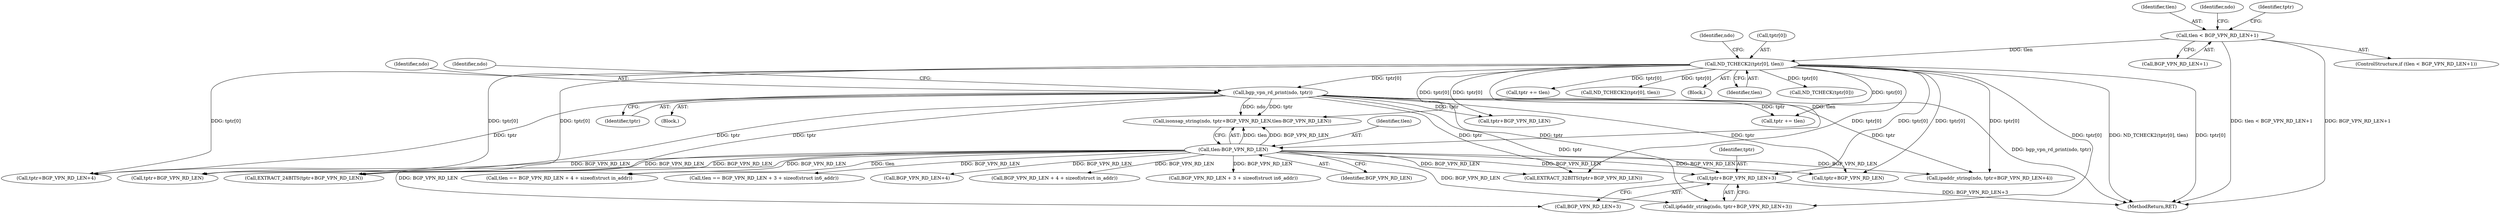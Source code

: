 digraph "0_tcpdump_13d52e9c0e7caf7e6325b0051bc90a49968be67f@pointer" {
"1001078" [label="(Call,tptr+BGP_VPN_RD_LEN+3)"];
"1001004" [label="(Call,ND_TCHECK2(tptr[0], tlen))"];
"1000989" [label="(Call,tlen < BGP_VPN_RD_LEN+1)"];
"1001015" [label="(Call,bgp_vpn_rd_print(ndo, tptr))"];
"1001023" [label="(Call,tlen-BGP_VPN_RD_LEN)"];
"1001028" [label="(Call,tlen == BGP_VPN_RD_LEN + 4 + sizeof(struct in_addr))"];
"1001011" [label="(Identifier,ndo)"];
"1001129" [label="(Call,tptr += tlen)"];
"1001047" [label="(Call,ipaddr_string(ndo, tptr+BGP_VPN_RD_LEN+4))"];
"1001049" [label="(Call,tptr+BGP_VPN_RD_LEN+4)"];
"1001091" [label="(Call,ND_TCHECK2(tptr[0], tlen))"];
"1001023" [label="(Call,tlen-BGP_VPN_RD_LEN)"];
"1001038" [label="(Call,tptr+BGP_VPN_RD_LEN)"];
"1000990" [label="(Identifier,tlen)"];
"1000989" [label="(Call,tlen < BGP_VPN_RD_LEN+1)"];
"1001017" [label="(Identifier,tptr)"];
"1001004" [label="(Call,ND_TCHECK2(tptr[0], tlen))"];
"1001015" [label="(Call,bgp_vpn_rd_print(ndo, tptr))"];
"1001005" [label="(Call,tptr[0])"];
"1001057" [label="(Call,tlen == BGP_VPN_RD_LEN + 3 + sizeof(struct in6_addr))"];
"1001051" [label="(Call,BGP_VPN_RD_LEN+4)"];
"1001030" [label="(Call,BGP_VPN_RD_LEN + 4 + sizeof(struct in_addr))"];
"1001020" [label="(Call,tptr+BGP_VPN_RD_LEN)"];
"1000988" [label="(ControlStructure,if (tlen < BGP_VPN_RD_LEN+1))"];
"1001014" [label="(Block,)"];
"1001059" [label="(Call,BGP_VPN_RD_LEN + 3 + sizeof(struct in6_addr))"];
"1001083" [label="(Call,tptr += tlen)"];
"1001025" [label="(Identifier,BGP_VPN_RD_LEN)"];
"1001024" [label="(Identifier,tlen)"];
"1000991" [label="(Call,BGP_VPN_RD_LEN+1)"];
"1001079" [label="(Identifier,tptr)"];
"1001019" [label="(Identifier,ndo)"];
"1001003" [label="(Block,)"];
"1001076" [label="(Call,ip6addr_string(ndo, tptr+BGP_VPN_RD_LEN+3))"];
"1001078" [label="(Call,tptr+BGP_VPN_RD_LEN+3)"];
"1001037" [label="(Call,EXTRACT_32BITS(tptr+BGP_VPN_RD_LEN))"];
"1001018" [label="(Call,isonsap_string(ndo, tptr+BGP_VPN_RD_LEN,tlen-BGP_VPN_RD_LEN))"];
"1001080" [label="(Call,BGP_VPN_RD_LEN+3)"];
"1001008" [label="(Identifier,tlen)"];
"1001067" [label="(Call,tptr+BGP_VPN_RD_LEN)"];
"1000997" [label="(Identifier,ndo)"];
"1001132" [label="(Call,ND_TCHECK(tptr[0]))"];
"1001006" [label="(Identifier,tptr)"];
"1001016" [label="(Identifier,ndo)"];
"1001066" [label="(Call,EXTRACT_24BITS(tptr+BGP_VPN_RD_LEN))"];
"1002937" [label="(MethodReturn,RET)"];
"1001078" -> "1001076"  [label="AST: "];
"1001078" -> "1001080"  [label="CFG: "];
"1001079" -> "1001078"  [label="AST: "];
"1001080" -> "1001078"  [label="AST: "];
"1001076" -> "1001078"  [label="CFG: "];
"1001078" -> "1002937"  [label="DDG: BGP_VPN_RD_LEN+3"];
"1001004" -> "1001078"  [label="DDG: tptr[0]"];
"1001015" -> "1001078"  [label="DDG: tptr"];
"1001023" -> "1001078"  [label="DDG: BGP_VPN_RD_LEN"];
"1001004" -> "1001003"  [label="AST: "];
"1001004" -> "1001008"  [label="CFG: "];
"1001005" -> "1001004"  [label="AST: "];
"1001008" -> "1001004"  [label="AST: "];
"1001011" -> "1001004"  [label="CFG: "];
"1001004" -> "1002937"  [label="DDG: ND_TCHECK2(tptr[0], tlen)"];
"1001004" -> "1002937"  [label="DDG: tptr[0]"];
"1000989" -> "1001004"  [label="DDG: tlen"];
"1001004" -> "1001015"  [label="DDG: tptr[0]"];
"1001004" -> "1001018"  [label="DDG: tptr[0]"];
"1001004" -> "1001020"  [label="DDG: tptr[0]"];
"1001004" -> "1001023"  [label="DDG: tlen"];
"1001004" -> "1001037"  [label="DDG: tptr[0]"];
"1001004" -> "1001038"  [label="DDG: tptr[0]"];
"1001004" -> "1001047"  [label="DDG: tptr[0]"];
"1001004" -> "1001049"  [label="DDG: tptr[0]"];
"1001004" -> "1001066"  [label="DDG: tptr[0]"];
"1001004" -> "1001067"  [label="DDG: tptr[0]"];
"1001004" -> "1001076"  [label="DDG: tptr[0]"];
"1001004" -> "1001083"  [label="DDG: tptr[0]"];
"1001004" -> "1001091"  [label="DDG: tptr[0]"];
"1001004" -> "1001129"  [label="DDG: tptr[0]"];
"1001004" -> "1001132"  [label="DDG: tptr[0]"];
"1000989" -> "1000988"  [label="AST: "];
"1000989" -> "1000991"  [label="CFG: "];
"1000990" -> "1000989"  [label="AST: "];
"1000991" -> "1000989"  [label="AST: "];
"1000997" -> "1000989"  [label="CFG: "];
"1001006" -> "1000989"  [label="CFG: "];
"1000989" -> "1002937"  [label="DDG: tlen < BGP_VPN_RD_LEN+1"];
"1000989" -> "1002937"  [label="DDG: BGP_VPN_RD_LEN+1"];
"1001015" -> "1001014"  [label="AST: "];
"1001015" -> "1001017"  [label="CFG: "];
"1001016" -> "1001015"  [label="AST: "];
"1001017" -> "1001015"  [label="AST: "];
"1001019" -> "1001015"  [label="CFG: "];
"1001015" -> "1002937"  [label="DDG: bgp_vpn_rd_print(ndo, tptr)"];
"1001015" -> "1001018"  [label="DDG: ndo"];
"1001015" -> "1001018"  [label="DDG: tptr"];
"1001015" -> "1001020"  [label="DDG: tptr"];
"1001015" -> "1001037"  [label="DDG: tptr"];
"1001015" -> "1001038"  [label="DDG: tptr"];
"1001015" -> "1001047"  [label="DDG: tptr"];
"1001015" -> "1001049"  [label="DDG: tptr"];
"1001015" -> "1001066"  [label="DDG: tptr"];
"1001015" -> "1001067"  [label="DDG: tptr"];
"1001015" -> "1001076"  [label="DDG: tptr"];
"1001015" -> "1001083"  [label="DDG: tptr"];
"1001023" -> "1001018"  [label="AST: "];
"1001023" -> "1001025"  [label="CFG: "];
"1001024" -> "1001023"  [label="AST: "];
"1001025" -> "1001023"  [label="AST: "];
"1001018" -> "1001023"  [label="CFG: "];
"1001023" -> "1001018"  [label="DDG: tlen"];
"1001023" -> "1001018"  [label="DDG: BGP_VPN_RD_LEN"];
"1001023" -> "1001028"  [label="DDG: tlen"];
"1001023" -> "1001028"  [label="DDG: BGP_VPN_RD_LEN"];
"1001023" -> "1001030"  [label="DDG: BGP_VPN_RD_LEN"];
"1001023" -> "1001037"  [label="DDG: BGP_VPN_RD_LEN"];
"1001023" -> "1001038"  [label="DDG: BGP_VPN_RD_LEN"];
"1001023" -> "1001047"  [label="DDG: BGP_VPN_RD_LEN"];
"1001023" -> "1001049"  [label="DDG: BGP_VPN_RD_LEN"];
"1001023" -> "1001051"  [label="DDG: BGP_VPN_RD_LEN"];
"1001023" -> "1001057"  [label="DDG: BGP_VPN_RD_LEN"];
"1001023" -> "1001059"  [label="DDG: BGP_VPN_RD_LEN"];
"1001023" -> "1001066"  [label="DDG: BGP_VPN_RD_LEN"];
"1001023" -> "1001067"  [label="DDG: BGP_VPN_RD_LEN"];
"1001023" -> "1001076"  [label="DDG: BGP_VPN_RD_LEN"];
"1001023" -> "1001080"  [label="DDG: BGP_VPN_RD_LEN"];
}
